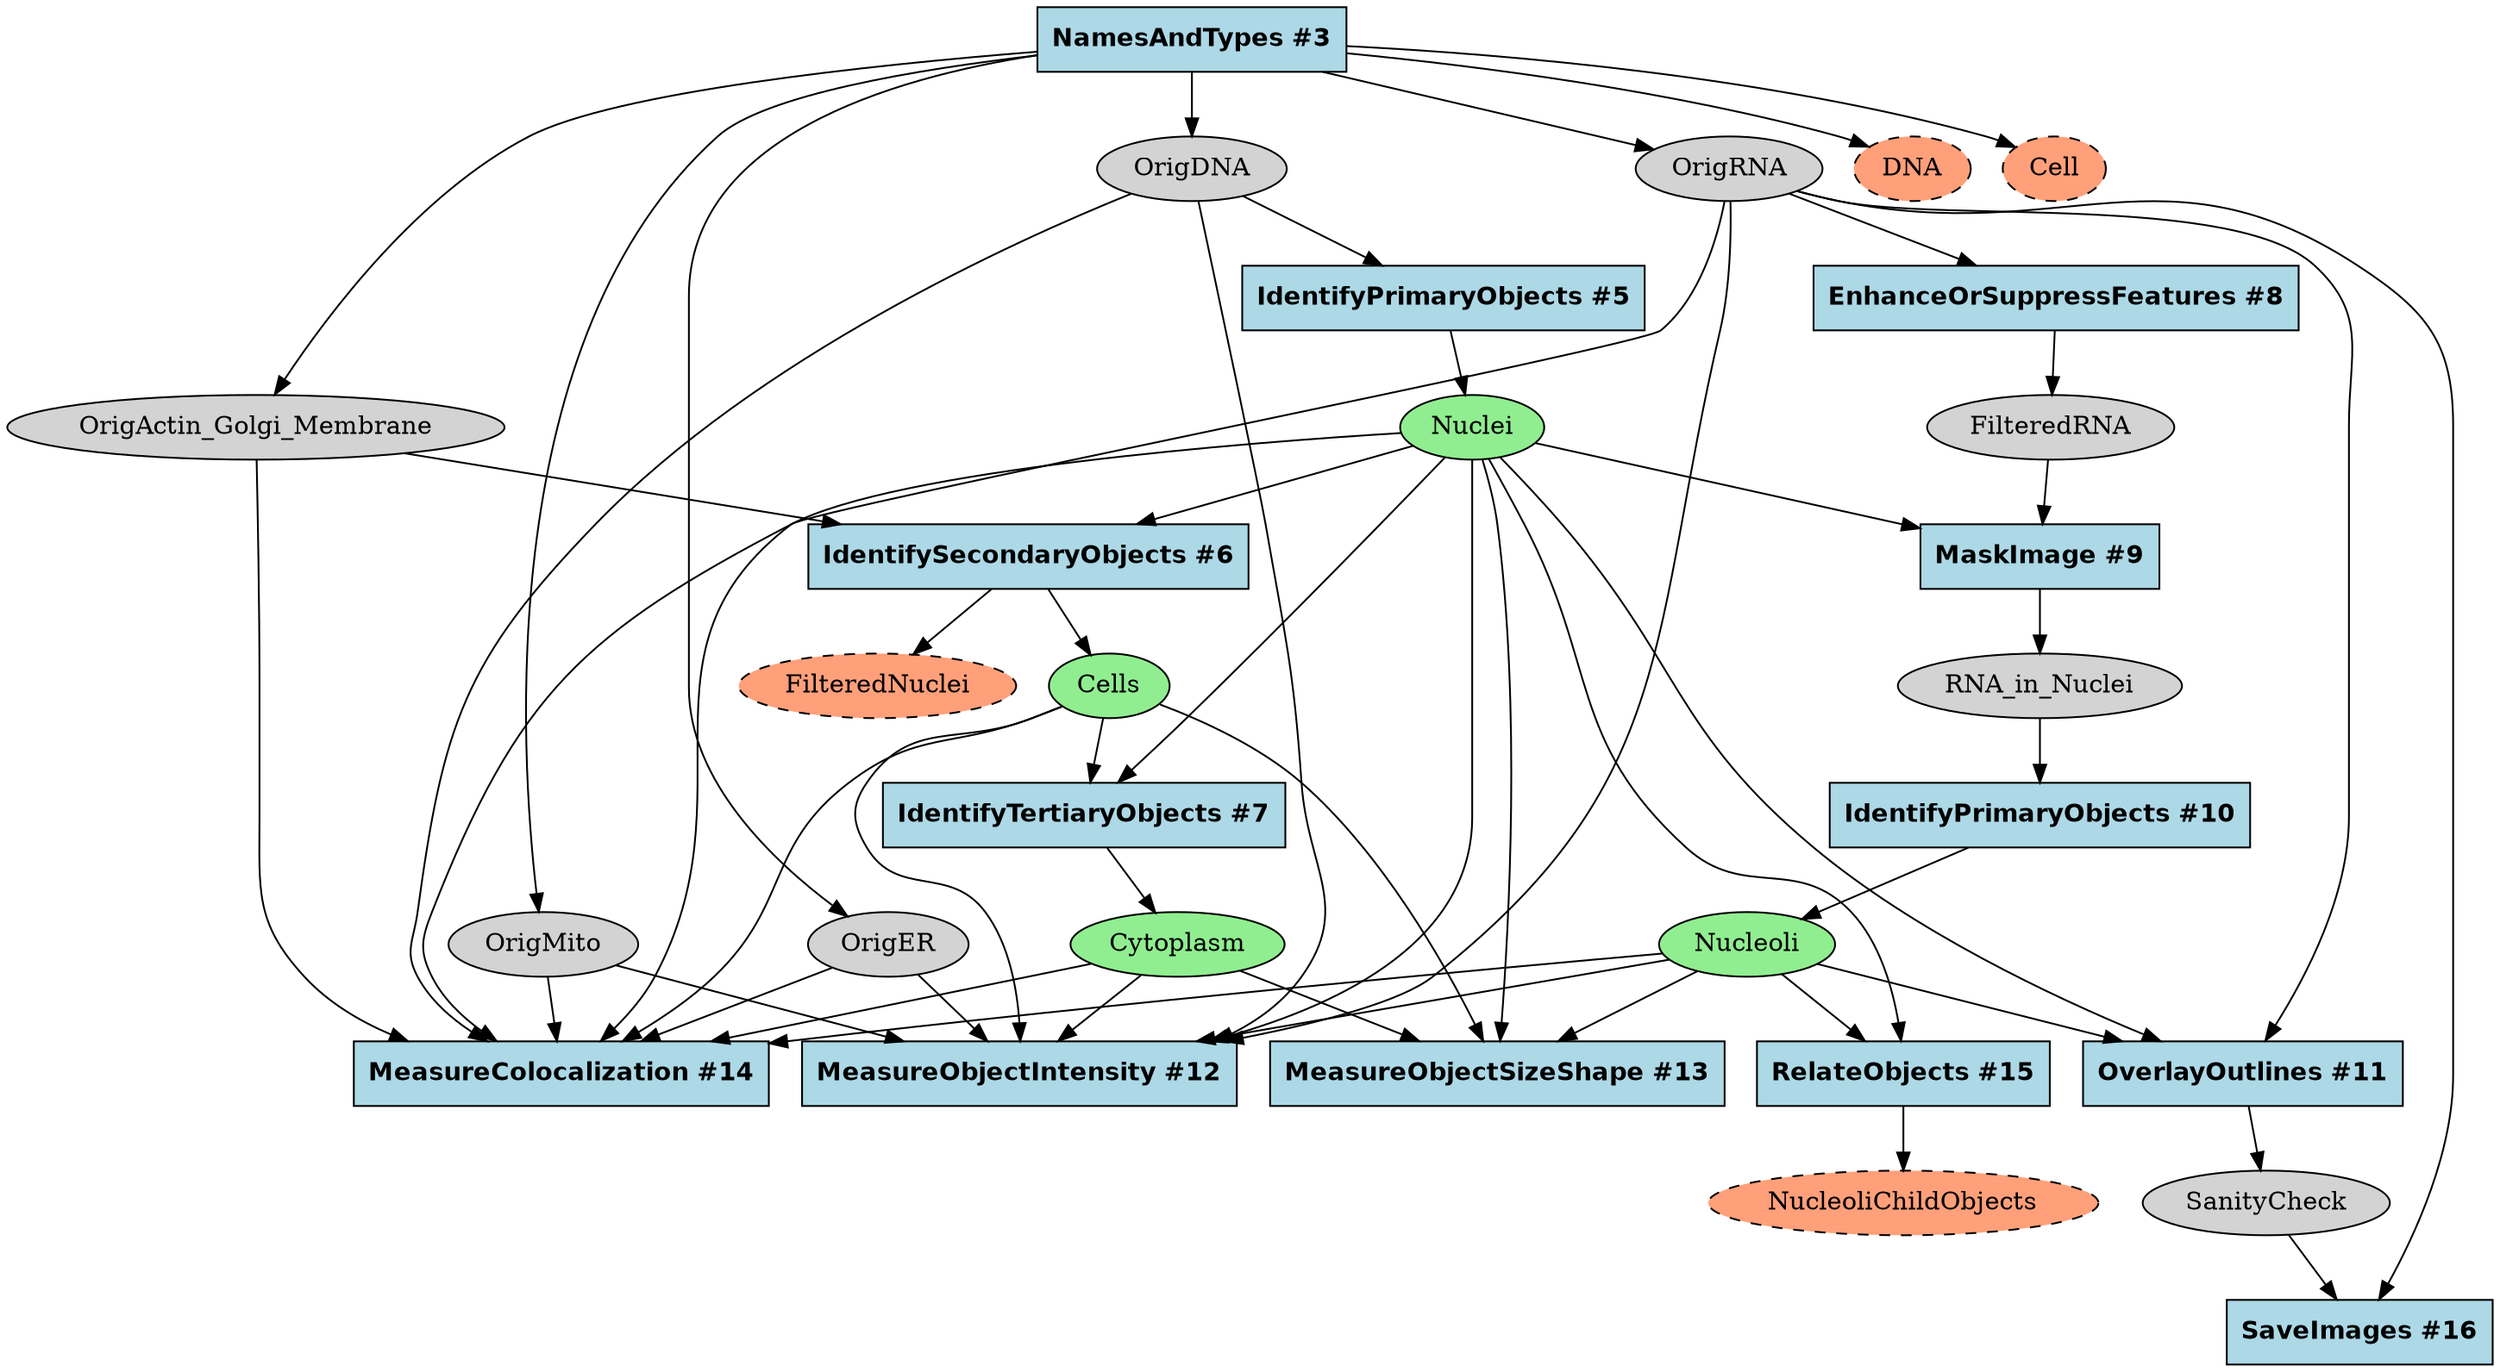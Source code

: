 strict digraph {
EnhanceOrSuppressFeatures_49d444fd [type=module, label="EnhanceOrSuppressFeatures #8", module_name=EnhanceOrSuppressFeatures, module_num=8, original_num=8, stable_id="EnhanceOrSuppressFeatures_49d444fd", enabled=True, shape=box, style=filled, fontname="Helvetica-Bold", fillcolor=lightblue];
IdentifyPrimaryObjects_421828fd [type=module, label="IdentifyPrimaryObjects #10", module_name=IdentifyPrimaryObjects, module_num=10, original_num=10, stable_id="IdentifyPrimaryObjects_421828fd", enabled=True, shape=box, style=filled, fontname="Helvetica-Bold", fillcolor=lightblue];
IdentifyPrimaryObjects_e0743572 [type=module, label="IdentifyPrimaryObjects #5", module_name=IdentifyPrimaryObjects, module_num=5, original_num=5, stable_id="IdentifyPrimaryObjects_e0743572", enabled=True, shape=box, style=filled, fontname="Helvetica-Bold", fillcolor=lightblue];
IdentifySecondaryObjects_602cd3c2 [type=module, label="IdentifySecondaryObjects #6", module_name=IdentifySecondaryObjects, module_num=6, original_num=6, stable_id="IdentifySecondaryObjects_602cd3c2", enabled=True, shape=box, style=filled, fontname="Helvetica-Bold", fillcolor=lightblue];
IdentifyTertiaryObjects_ac7b69a9 [type=module, label="IdentifyTertiaryObjects #7", module_name=IdentifyTertiaryObjects, module_num=7, original_num=7, stable_id="IdentifyTertiaryObjects_ac7b69a9", enabled=True, shape=box, style=filled, fontname="Helvetica-Bold", fillcolor=lightblue];
MaskImage_c17500f8 [type=module, label="MaskImage #9", module_name=MaskImage, module_num=9, original_num=9, stable_id="MaskImage_c17500f8", enabled=True, shape=box, style=filled, fontname="Helvetica-Bold", fillcolor=lightblue];
MeasureColocalization_81fd9a82 [type=module, label="MeasureColocalization #14", module_name=MeasureColocalization, module_num=14, original_num=14, stable_id="MeasureColocalization_81fd9a82", enabled=True, shape=box, style=filled, fontname="Helvetica-Bold", fillcolor=lightblue];
MeasureObjectIntensity_7e38a793 [type=module, label="MeasureObjectIntensity #12", module_name=MeasureObjectIntensity, module_num=12, original_num=12, stable_id="MeasureObjectIntensity_7e38a793", enabled=True, shape=box, style=filled, fontname="Helvetica-Bold", fillcolor=lightblue];
MeasureObjectSizeShape_b74e980e [type=module, label="MeasureObjectSizeShape #13", module_name=MeasureObjectSizeShape, module_num=13, original_num=13, stable_id="MeasureObjectSizeShape_b74e980e", enabled=True, shape=box, style=filled, fontname="Helvetica-Bold", fillcolor=lightblue];
NamesAndTypes_3270e965 [type=module, label="NamesAndTypes #3", module_name=NamesAndTypes, module_num=3, original_num=3, stable_id="NamesAndTypes_3270e965", enabled=True, shape=box, style=filled, fontname="Helvetica-Bold", fillcolor=lightblue];
OverlayOutlines_c307f0ac [type=module, label="OverlayOutlines #11", module_name=OverlayOutlines, module_num=11, original_num=11, stable_id="OverlayOutlines_c307f0ac", enabled=True, shape=box, style=filled, fontname="Helvetica-Bold", fillcolor=lightblue];
RelateObjects_a0fdd759 [type=module, label="RelateObjects #15", module_name=RelateObjects, module_num=15, original_num=15, stable_id="RelateObjects_a0fdd759", enabled=True, shape=box, style=filled, fontname="Helvetica-Bold", fillcolor=lightblue];
SaveImages_36fea0db [type=module, label="SaveImages #16", module_name=SaveImages, module_num=16, original_num=16, stable_id="SaveImages_36fea0db", enabled=True, shape=box, style=filled, fontname="Helvetica-Bold", fillcolor=lightblue];
image__DNA [type=image, label=DNA, filtered=True, shape=ellipse, style="filled,dashed", fillcolor=lightsalmon];
image__FilteredRNA [type=image, label=FilteredRNA, shape=ellipse, style=filled, fillcolor=lightgray];
image__OrigActin_Golgi_Membrane [type=image, label="OrigActin_Golgi_Membrane", shape=ellipse, style=filled, fillcolor=lightgray];
image__OrigDNA [type=image, label=OrigDNA, shape=ellipse, style=filled, fillcolor=lightgray];
image__OrigER [type=image, label=OrigER, shape=ellipse, style=filled, fillcolor=lightgray];
image__OrigMito [type=image, label=OrigMito, shape=ellipse, style=filled, fillcolor=lightgray];
image__OrigRNA [type=image, label=OrigRNA, shape=ellipse, style=filled, fillcolor=lightgray];
image__RNA_in_Nuclei [type=image, label="RNA_in_Nuclei", shape=ellipse, style=filled, fillcolor=lightgray];
image__SanityCheck [type=image, label=SanityCheck, shape=ellipse, style=filled, fillcolor=lightgray];
object__Cell [type=object, label=Cell, filtered=True, shape=ellipse, style="filled,dashed", fillcolor=lightsalmon];
object__Cells [type=object, label=Cells, shape=ellipse, style=filled, fillcolor=lightgreen];
object__Cytoplasm [type=object, label=Cytoplasm, shape=ellipse, style=filled, fillcolor=lightgreen];
object__FilteredNuclei [type=object, label=FilteredNuclei, filtered=True, shape=ellipse, style="filled,dashed", fillcolor=lightsalmon];
object__Nuclei [type=object, label=Nuclei, shape=ellipse, style=filled, fillcolor=lightgreen];
object__Nucleoli [type=object, label=Nucleoli, shape=ellipse, style=filled, fillcolor=lightgreen];
object__NucleoliChildObjects [type=object, label=NucleoliChildObjects, filtered=True, shape=ellipse, style="filled,dashed", fillcolor=lightsalmon];
EnhanceOrSuppressFeatures_49d444fd -> image__FilteredRNA [type="image_output"];
IdentifyPrimaryObjects_421828fd -> object__Nucleoli [type="object_output"];
IdentifyPrimaryObjects_e0743572 -> object__Nuclei [type="object_output"];
IdentifySecondaryObjects_602cd3c2 -> object__Cells [type="object_output"];
IdentifySecondaryObjects_602cd3c2 -> object__FilteredNuclei [type="object_output"];
IdentifyTertiaryObjects_ac7b69a9 -> object__Cytoplasm [type="object_output"];
MaskImage_c17500f8 -> image__RNA_in_Nuclei [type="image_output"];
NamesAndTypes_3270e965 -> image__DNA [type="image_output"];
NamesAndTypes_3270e965 -> image__OrigActin_Golgi_Membrane [type="image_output"];
NamesAndTypes_3270e965 -> image__OrigDNA [type="image_output"];
NamesAndTypes_3270e965 -> image__OrigER [type="image_output"];
NamesAndTypes_3270e965 -> image__OrigMito [type="image_output"];
NamesAndTypes_3270e965 -> image__OrigRNA [type="image_output"];
NamesAndTypes_3270e965 -> object__Cell [type="object_output"];
OverlayOutlines_c307f0ac -> image__SanityCheck [type="image_output"];
RelateObjects_a0fdd759 -> object__NucleoliChildObjects [type="object_output"];
image__FilteredRNA -> MaskImage_c17500f8 [type="image_input"];
image__OrigActin_Golgi_Membrane -> IdentifySecondaryObjects_602cd3c2 [type="image_input"];
image__OrigActin_Golgi_Membrane -> MeasureColocalization_81fd9a82 [type="image_list_input"];
image__OrigDNA -> IdentifyPrimaryObjects_e0743572 [type="image_input"];
image__OrigDNA -> MeasureColocalization_81fd9a82 [type="image_list_input"];
image__OrigDNA -> MeasureObjectIntensity_7e38a793 [type="image_list_input"];
image__OrigER -> MeasureColocalization_81fd9a82 [type="image_list_input"];
image__OrigER -> MeasureObjectIntensity_7e38a793 [type="image_list_input"];
image__OrigMito -> MeasureColocalization_81fd9a82 [type="image_list_input"];
image__OrigMito -> MeasureObjectIntensity_7e38a793 [type="image_list_input"];
image__OrigRNA -> EnhanceOrSuppressFeatures_49d444fd [type="image_input"];
image__OrigRNA -> MeasureColocalization_81fd9a82 [type="image_list_input"];
image__OrigRNA -> MeasureObjectIntensity_7e38a793 [type="image_list_input"];
image__OrigRNA -> OverlayOutlines_c307f0ac [type="image_input"];
image__OrigRNA -> SaveImages_36fea0db [type="image_input"];
image__RNA_in_Nuclei -> IdentifyPrimaryObjects_421828fd [type="image_input"];
image__SanityCheck -> SaveImages_36fea0db [type="image_input"];
object__Cells -> IdentifyTertiaryObjects_ac7b69a9 [type="object_input"];
object__Cells -> MeasureColocalization_81fd9a82 [type="object_list_input"];
object__Cells -> MeasureObjectIntensity_7e38a793 [type="object_list_input"];
object__Cells -> MeasureObjectSizeShape_b74e980e [type="object_list_input"];
object__Cytoplasm -> MeasureColocalization_81fd9a82 [type="object_list_input"];
object__Cytoplasm -> MeasureObjectIntensity_7e38a793 [type="object_list_input"];
object__Cytoplasm -> MeasureObjectSizeShape_b74e980e [type="object_list_input"];
object__Nuclei -> IdentifySecondaryObjects_602cd3c2 [type="object_input"];
object__Nuclei -> IdentifyTertiaryObjects_ac7b69a9 [type="object_input"];
object__Nuclei -> MaskImage_c17500f8 [type="object_input"];
object__Nuclei -> MeasureColocalization_81fd9a82 [type="object_list_input"];
object__Nuclei -> MeasureObjectIntensity_7e38a793 [type="object_list_input"];
object__Nuclei -> MeasureObjectSizeShape_b74e980e [type="object_list_input"];
object__Nuclei -> OverlayOutlines_c307f0ac [type="object_input"];
object__Nuclei -> RelateObjects_a0fdd759 [type="object_input"];
object__Nucleoli -> MeasureColocalization_81fd9a82 [type="object_list_input"];
object__Nucleoli -> MeasureObjectIntensity_7e38a793 [type="object_list_input"];
object__Nucleoli -> MeasureObjectSizeShape_b74e980e [type="object_list_input"];
object__Nucleoli -> OverlayOutlines_c307f0ac [type="object_input"];
object__Nucleoli -> RelateObjects_a0fdd759 [type="object_input"];
}
